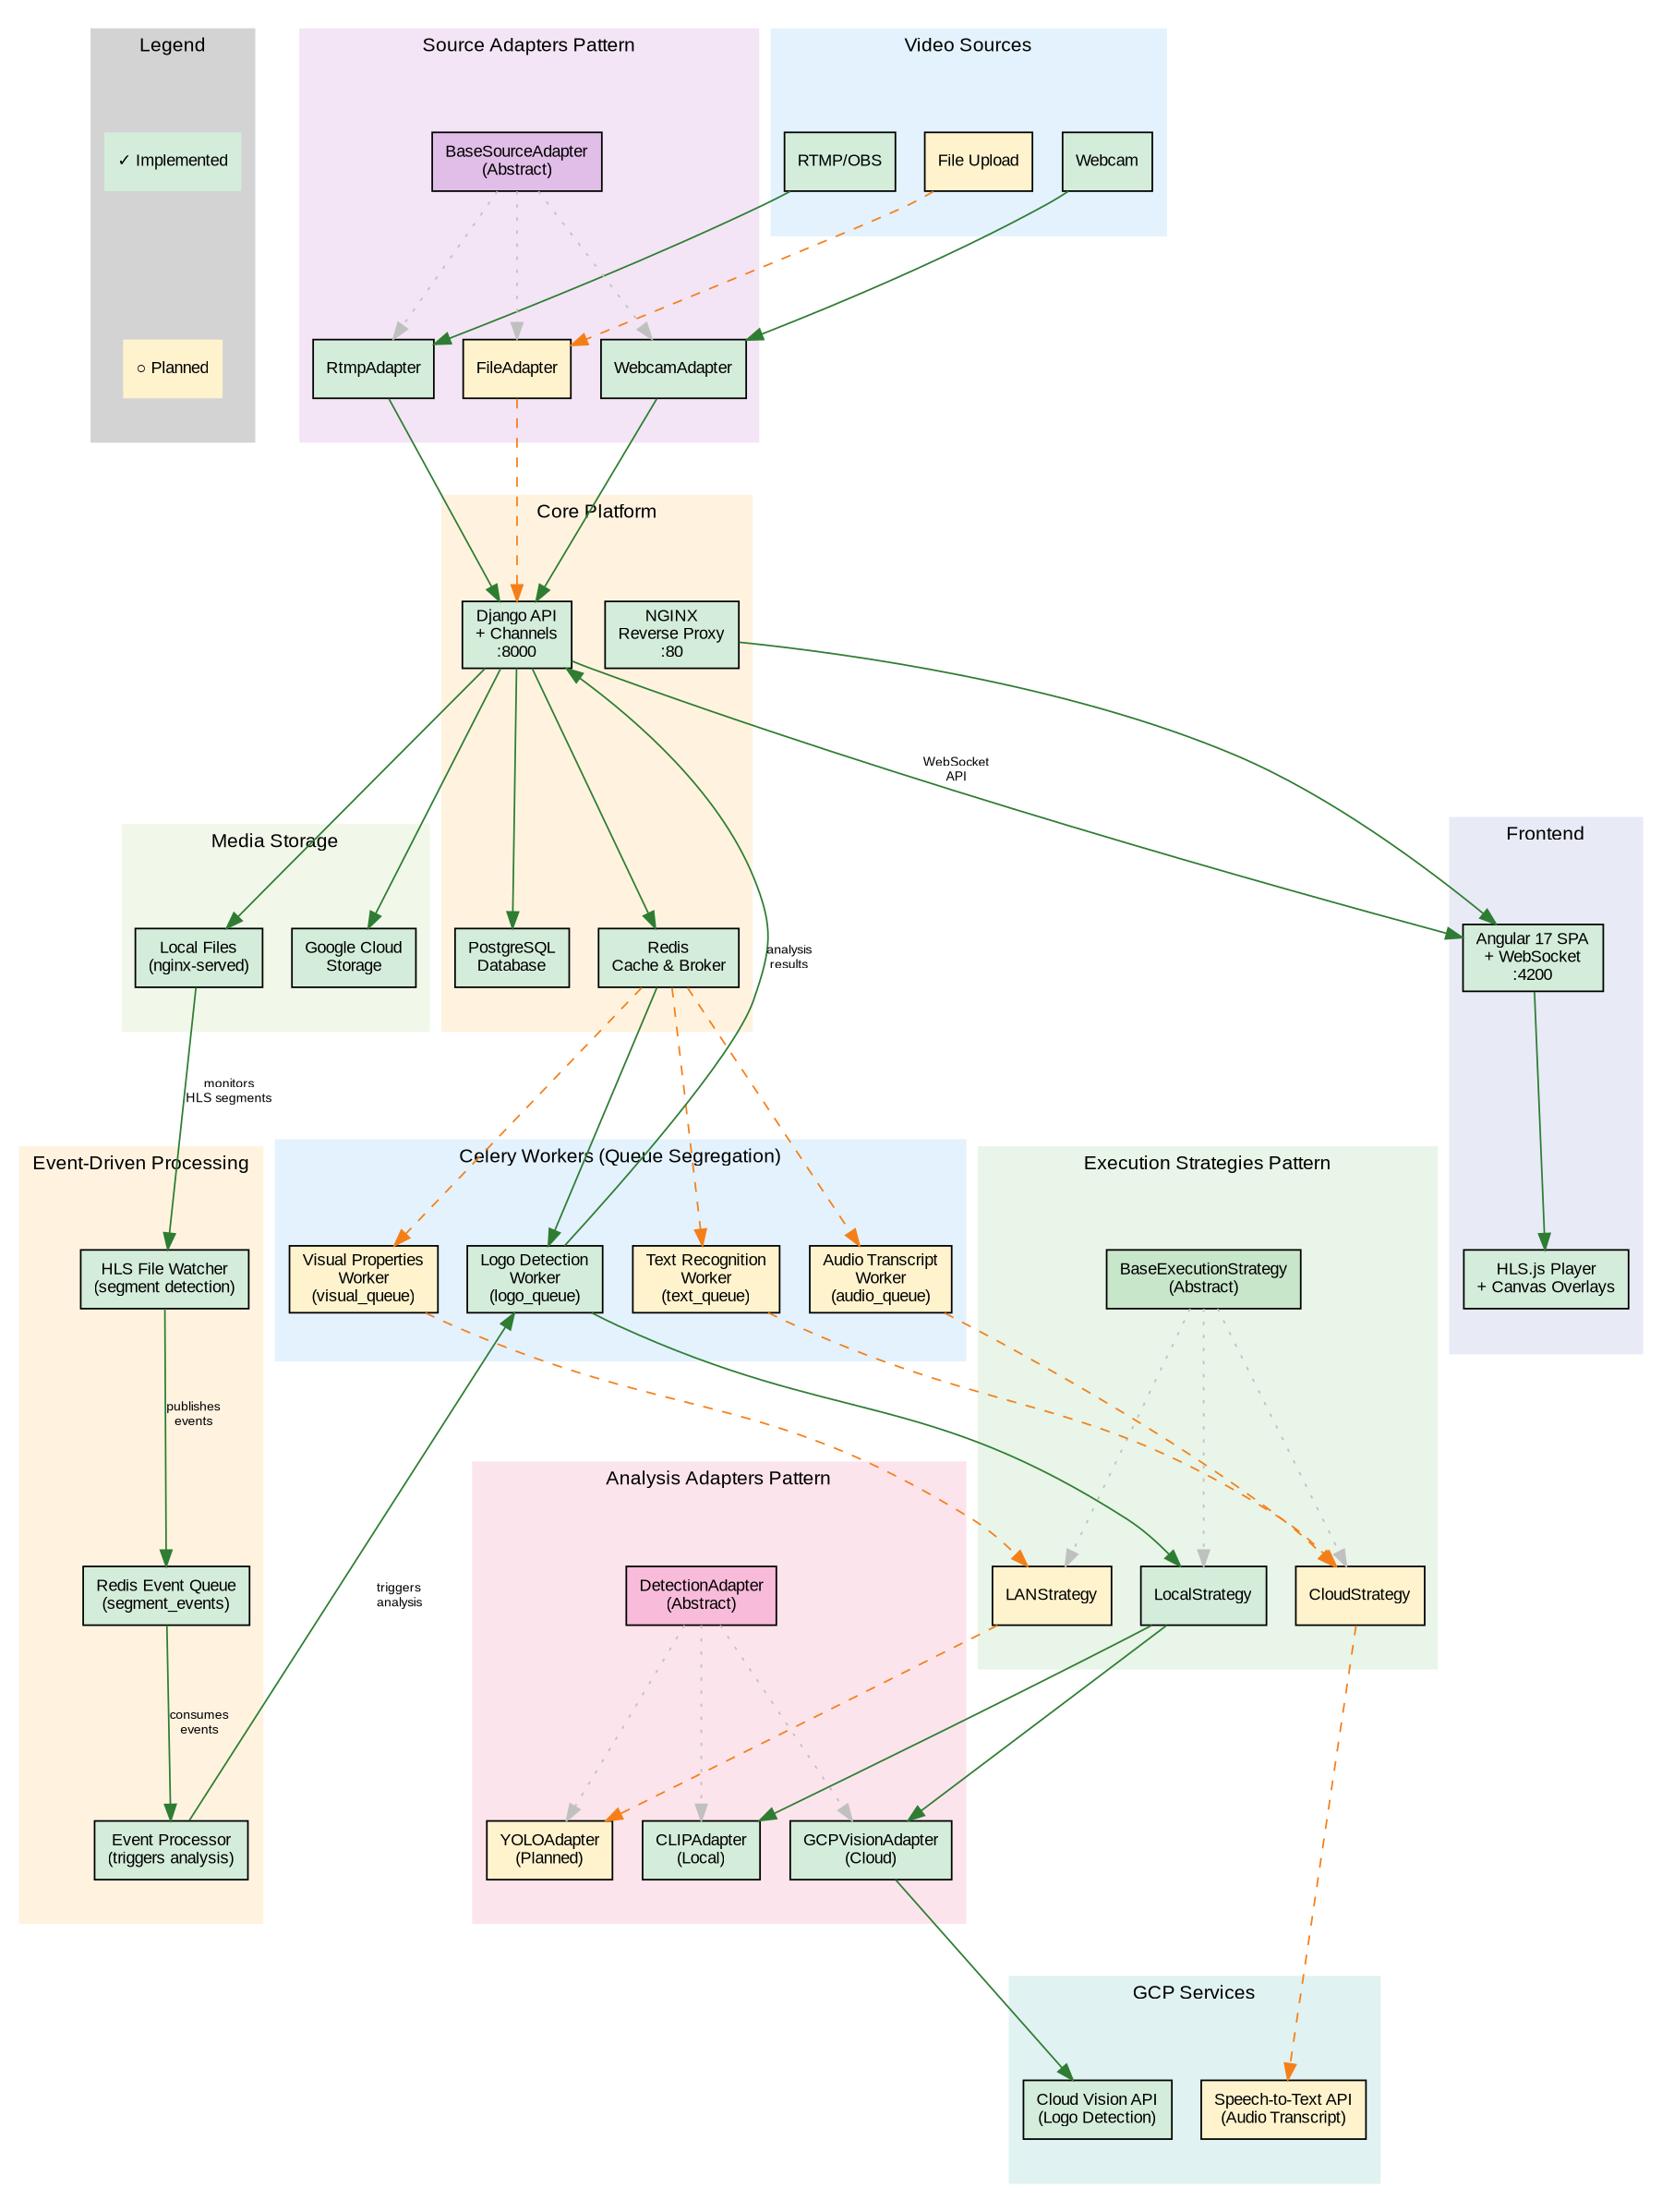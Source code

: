 digraph MediaAnalyzer {
    // Graph settings
    rankdir=TB;
    bgcolor="white";
    fontname="Arial";
    fontsize=12;
    ratio=fill;
    size="12,16!";
    
    // Node defaults
    node [fontname="Arial", fontsize=10, shape=box, style=filled];
    edge [fontname="Arial", fontsize=8];
    
    // Color scheme
    subgraph cluster_legend {
        label="Legend";
        style=filled;
        color=lightgray;
        node [shape=plaintext, style=filled];
        
        implemented [label="✓ Implemented", fillcolor="#d4edda", color="#155724"];
        planned [label="○ Planned", fillcolor="#fff3cd", color="#856404"];
        
        implemented -> planned [style=invis];
    }
    
    // Input Sources
    subgraph cluster_sources {
        label="Video Sources";
        style=filled;
        color="#e3f2fd";
        
        webcam [label="Webcam", fillcolor="#d4edda"];
        rtmp [label="RTMP/OBS", fillcolor="#d4edda"];
        files [label="File Upload", fillcolor="#fff3cd"];
    }
    
    // Source Adapters (Design Pattern)
    subgraph cluster_adapters {
        label="Source Adapters Pattern";
        style=filled;
        color="#f3e5f5";
        
        base_adapter [label="BaseSourceAdapter\n(Abstract)", fillcolor="#e1bee7"];
        webcam_adapter [label="WebcamAdapter", fillcolor="#d4edda"];
        rtmp_adapter [label="RtmpAdapter", fillcolor="#d4edda"];
        file_adapter [label="FileAdapter", fillcolor="#fff3cd"];
    }
    
    // Core Services
    subgraph cluster_core {
        label="Core Platform";
        style=filled;
        color="#fff3e0";
        
        django [label="Django API\n+ Channels\n:8000", fillcolor="#d4edda"];
        postgres [label="PostgreSQL\nDatabase", fillcolor="#d4edda"];
        redis [label="Redis\nCache & Broker", fillcolor="#d4edda"];
        nginx [label="NGINX\nReverse Proxy\n:80", fillcolor="#d4edda"];
    }
    
    // Execution Strategies (Design Pattern)
    subgraph cluster_execution {
        label="Execution Strategies Pattern";
        style=filled;
        color="#e8f5e8";
        
        base_strategy [label="BaseExecutionStrategy\n(Abstract)", fillcolor="#c8e6c9"];
        local_strategy [label="LocalStrategy", fillcolor="#d4edda"];
        lan_strategy [label="LANStrategy", fillcolor="#fff3cd"];
        cloud_strategy [label="CloudStrategy", fillcolor="#fff3cd"];
    }
    
    // Event-Driven Processing Pipeline
    subgraph cluster_events {
        label="Event-Driven Processing";
        style=filled;
        color="#fff3e0";
        
        file_watcher [label="HLS File Watcher\n(segment detection)", fillcolor="#d4edda"];
        redis_events [label="Redis Event Queue\n(segment_events)", fillcolor="#d4edda"];
        event_processor [label="Event Processor\n(triggers analysis)", fillcolor="#d4edda"];
    }
    
    // Analysis Workers (Queue Segregation)
    subgraph cluster_workers {
        label="Celery Workers (Queue Segregation)";
        style=filled;
        color="#e3f2fd";
        
        logo_worker [label="Logo Detection\nWorker\n(logo_queue)", fillcolor="#d4edda"];
        visual_worker [label="Visual Properties\nWorker\n(visual_queue)", fillcolor="#fff3cd"];
        audio_worker [label="Audio Transcript\nWorker\n(audio_queue)", fillcolor="#fff3cd"];
        text_worker [label="Text Recognition\nWorker\n(text_queue)", fillcolor="#fff3cd"];
    }
    
    // AI Adapters (Design Pattern)
    subgraph cluster_ai_adapters {
        label="Analysis Adapters Pattern";
        style=filled;
        color="#fce4ec";
        
        base_ai [label="DetectionAdapter\n(Abstract)", fillcolor="#f8bbd9"];
        clip_adapter [label="CLIPAdapter\n(Local)", fillcolor="#d4edda"];
        gcp_vision [label="GCPVisionAdapter\n(Cloud)", fillcolor="#d4edda"];
        yolo_adapter [label="YOLOAdapter\n(Planned)", fillcolor="#fff3cd"];
    }
    
    // Storage Options
    subgraph cluster_storage {
        label="Media Storage";
        style=filled;
        color="#f1f8e9";
        
        local_storage [label="Local Files\n(nginx-served)", fillcolor="#d4edda"];
        gcs_storage [label="Google Cloud\nStorage", fillcolor="#d4edda"];
    }
    
    // Frontend
    subgraph cluster_frontend {
        label="Frontend";
        style=filled;
        color="#e8eaf6";
        
        angular [label="Angular 17 SPA\n+ WebSocket\n:4200", fillcolor="#d4edda"];
        hls_player [label="HLS.js Player\n+ Canvas Overlays", fillcolor="#d4edda"];
    }
    
    // Cloud Services
    subgraph cluster_cloud {
        label="GCP Services";
        style=filled;
        color="#e0f2f1";
        
        vision_api [label="Cloud Vision API\n(Logo Detection)", fillcolor="#d4edda"];
        speech_api [label="Speech-to-Text API\n(Audio Transcript)", fillcolor="#fff3cd"];
    }
    
    // Connections - Current Implementation (solid)
    webcam -> webcam_adapter [color="#2e7d32"];
    rtmp -> rtmp_adapter [color="#2e7d32"];
    
    webcam_adapter -> django [color="#2e7d32"];
    rtmp_adapter -> django [color="#2e7d32"];
    
    django -> postgres [color="#2e7d32"];
    django -> redis [color="#2e7d32"];
    django -> local_storage [color="#2e7d32"];
    django -> gcs_storage [color="#2e7d32"];
    
    // Event-driven processing flow
    local_storage -> file_watcher [label="monitors\nHLS segments", color="#2e7d32"];
    file_watcher -> redis_events [label="publishes\nevents", color="#2e7d32"];
    redis_events -> event_processor [label="consumes\nevents", color="#2e7d32"];
    event_processor -> logo_worker [label="triggers\nanalysis", color="#2e7d32"];
    
    redis -> logo_worker [color="#2e7d32"];
    logo_worker -> local_strategy [color="#2e7d32"];
    local_strategy -> clip_adapter [color="#2e7d32"];
    local_strategy -> gcp_vision [color="#2e7d32"];
    gcp_vision -> vision_api [color="#2e7d32"];
    
    // WebSocket real-time updates
    logo_worker -> django [label="analysis\nresults", color="#2e7d32"];
    django -> angular [label="WebSocket\nAPI", color="#2e7d32"];
    angular -> hls_player [color="#2e7d32"];
    nginx -> angular [color="#2e7d32"];
    
    // Planned Connections (dashed)
    files -> file_adapter [color="#f57f17", style=dashed];
    file_adapter -> django [color="#f57f17", style=dashed];
    
    redis -> visual_worker [color="#f57f17", style=dashed];
    redis -> audio_worker [color="#f57f17", style=dashed];
    redis -> text_worker [color="#f57f17", style=dashed];
    
    visual_worker -> lan_strategy [color="#f57f17", style=dashed];
    audio_worker -> cloud_strategy [color="#f57f17", style=dashed];
    text_worker -> cloud_strategy [color="#f57f17", style=dashed];
    
    cloud_strategy -> speech_api [color="#f57f17", style=dashed];
    lan_strategy -> yolo_adapter [color="#f57f17", style=dashed];
    
    // Inheritance relationships (dotted)
    base_adapter -> webcam_adapter [style=dotted, color=gray];
    base_adapter -> rtmp_adapter [style=dotted, color=gray];
    base_adapter -> file_adapter [style=dotted, color=gray];
    
    base_strategy -> local_strategy [style=dotted, color=gray];
    base_strategy -> lan_strategy [style=dotted, color=gray];
    base_strategy -> cloud_strategy [style=dotted, color=gray];
    
    base_ai -> clip_adapter [style=dotted, color=gray];
    base_ai -> gcp_vision [style=dotted, color=gray];
    base_ai -> yolo_adapter [style=dotted, color=gray];
}